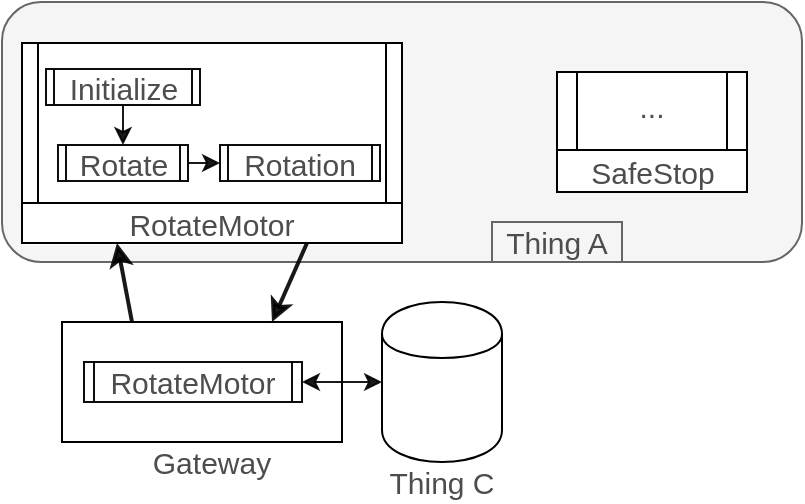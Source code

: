 <mxfile userAgent="Mozilla/5.0 (X11; Linux x86_64) AppleWebKit/537.36 (KHTML, like Gecko) draw.io/6.8.0 Chrome/59.0.307.115 Electron/1.8.6 Safari/537.36" version="8.6.3" editor="www.draw.io" type="device"><diagram id="72800d04-4c52-b805-7e70-1a52c62cea80" name="Page-1"><mxGraphModel dx="686" dy="827" grid="1" gridSize="10" guides="1" tooltips="1" connect="1" arrows="1" fold="1" page="0" pageScale="1" pageWidth="2000" pageHeight="310" background="#ffffff" math="0" shadow="0"><root><mxCell id="0"/><mxCell id="1" parent="0"/><mxCell id="61" value="" style="group" parent="1" vertex="1" connectable="0"><mxGeometry x="190" y="-150" width="400" height="130" as="geometry"/></mxCell><mxCell id="45" value="" style="rounded=1;whiteSpace=wrap;html=1;shadow=0;glass=0;strokeColor=#666666;strokeWidth=1;fillColor=#f5f5f5;fontSize=15;fontColor=#4D4D4D;align=center;" parent="61" vertex="1"><mxGeometry width="400" height="130" as="geometry"/></mxCell><mxCell id="46" value="Thing A" style="text;html=1;strokeColor=#666666;fillColor=none;align=center;verticalAlign=middle;whiteSpace=wrap;rounded=0;shadow=0;glass=0;fontSize=15;fontColor=#4D4D4D;" parent="61" vertex="1"><mxGeometry x="245" y="110" width="65" height="20" as="geometry"/></mxCell><mxCell id="47" value="" style="group;fillColor=#ffffff;" parent="61" vertex="1" connectable="0"><mxGeometry x="10" y="20.5" width="190" height="101" as="geometry"/></mxCell><mxCell id="48" value="" style="group" parent="47" vertex="1" connectable="0"><mxGeometry width="190" height="101" as="geometry"/></mxCell><mxCell id="54" value="" style="shape=process;whiteSpace=wrap;html=1;rounded=0;shadow=0;glass=0;strokeColor=#000000;strokeWidth=1;fillColor=none;gradientColor=none;fontSize=15;fontColor=#4D4D4D;align=center;size=0.044;" parent="48" vertex="1"><mxGeometry width="190" height="80" as="geometry"/></mxCell><mxCell id="49" value="Initialize" style="shape=process;whiteSpace=wrap;html=1;rounded=0;shadow=0;glass=0;strokeColor=#000000;strokeWidth=1;fillColor=#ffffff;fontSize=15;fontColor=#4D4D4D;opacity=95;align=center;size=0.057;" parent="48" vertex="1"><mxGeometry x="12" y="13" width="77" height="18" as="geometry"/></mxCell><mxCell id="50" value="Rotate" style="shape=process;whiteSpace=wrap;html=1;rounded=0;shadow=0;glass=0;strokeColor=#000000;strokeWidth=1;fillColor=#ffffff;fontSize=15;fontColor=#4D4D4D;opacity=95;align=center;size=0.057;" parent="48" vertex="1"><mxGeometry x="18" y="51" width="65" height="18" as="geometry"/></mxCell><mxCell id="51" value="Rotation" style="shape=process;whiteSpace=wrap;html=1;rounded=0;shadow=0;glass=0;strokeColor=#000000;strokeWidth=1;fillColor=#ffffff;fontSize=15;fontColor=#4D4D4D;opacity=95;align=center;size=0.049;" parent="48" vertex="1"><mxGeometry x="99" y="51" width="80" height="18" as="geometry"/></mxCell><mxCell id="52" value="" style="endArrow=classic;html=1;labelBackgroundColor=#FFFFFF;strokeColor=#000000;fontSize=15;fontColor=#4D4D4D;opacity=90;entryX=0.5;entryY=0;exitX=0.5;exitY=1;" parent="48" source="49" target="50" edge="1"><mxGeometry width="50" height="50" relative="1" as="geometry"><mxPoint x="37" y="-46.5" as="sourcePoint"/><mxPoint x="87" y="-96.5" as="targetPoint"/></mxGeometry></mxCell><mxCell id="53" value="" style="endArrow=classic;html=1;labelBackgroundColor=#FFFFFF;strokeColor=#000000;fontSize=15;fontColor=#4D4D4D;opacity=90;entryX=0;entryY=0.5;exitX=1;exitY=0.5;" parent="48" source="50" target="51" edge="1"><mxGeometry width="50" height="50" relative="1" as="geometry"><mxPoint x="236.793" y="0.241" as="sourcePoint"/><mxPoint x="267.138" y="0.241" as="targetPoint"/></mxGeometry></mxCell><mxCell id="55" value="RotateMotor" style="rounded=0;whiteSpace=wrap;html=1;shadow=0;glass=0;strokeColor=#000000;strokeWidth=1;fillColor=none;gradientColor=none;fontSize=15;fontColor=#4D4D4D;align=center;" parent="47" vertex="1"><mxGeometry y="80" width="190" height="20" as="geometry"/></mxCell><mxCell id="56" value="" style="group" parent="61" vertex="1" connectable="0"><mxGeometry x="277.5" y="35" width="95" height="60" as="geometry"/></mxCell><mxCell id="57" value="" style="group;fillColor=#ffffff;" parent="56" vertex="1" connectable="0"><mxGeometry width="95" height="60" as="geometry"/></mxCell><mxCell id="58" value="" style="shape=process;whiteSpace=wrap;html=1;rounded=0;shadow=0;glass=0;strokeColor=#000000;strokeWidth=1;fillColor=none;gradientColor=none;fontSize=15;fontColor=#4D4D4D;align=center;" parent="57" vertex="1"><mxGeometry width="95" height="39" as="geometry"/></mxCell><mxCell id="59" value="SafeStop" style="rounded=0;whiteSpace=wrap;html=1;shadow=0;glass=0;strokeColor=#000000;strokeWidth=1;fillColor=none;gradientColor=none;fontSize=15;fontColor=#4D4D4D;align=center;" parent="57" vertex="1"><mxGeometry y="39" width="95" height="21" as="geometry"/></mxCell><mxCell id="60" value="..." style="text;html=1;strokeColor=none;fillColor=none;align=center;verticalAlign=middle;whiteSpace=wrap;rounded=0;shadow=0;glass=0;fontSize=15;fontColor=#4D4D4D;" parent="57" vertex="1"><mxGeometry x="27.5" y="7" width="40" height="20" as="geometry"/></mxCell><mxCell id="4" value="" style="rounded=0;whiteSpace=wrap;html=1;shadow=0;glass=0;strokeColor=#000000;strokeWidth=1;fillColor=#ffffff;fontSize=15;fontColor=#4D4D4D;align=center;" parent="1" vertex="1"><mxGeometry x="220" y="10" width="140" height="60" as="geometry"/></mxCell><mxCell id="14" value="Gateway" style="text;html=1;strokeColor=none;fillColor=none;align=center;verticalAlign=middle;whiteSpace=wrap;rounded=0;shadow=0;glass=0;fontSize=15;fontColor=#4D4D4D;" parent="1" vertex="1"><mxGeometry x="261" y="70" width="68" height="20" as="geometry"/></mxCell><mxCell id="21" value="" style="endArrow=classic;startArrow=classic;html=1;labelBackgroundColor=#FFFFFF;strokeColor=#000000;strokeWidth=1;fontSize=15;fontColor=#4D4D4D;opacity=90;exitX=1;exitY=0.5;" parent="1" source="62" edge="1"><mxGeometry width="50" height="50" relative="1" as="geometry"><mxPoint x="334.333" y="40.333" as="sourcePoint"/><mxPoint x="380" y="40" as="targetPoint"/></mxGeometry></mxCell><mxCell id="22" value="" style="shape=cylinder;whiteSpace=wrap;html=1;boundedLbl=1;rounded=0;shadow=0;glass=0;strokeColor=#000000;strokeWidth=1;fillColor=none;fontSize=15;fontColor=#4D4D4D;align=center;" parent="1" vertex="1"><mxGeometry x="380" width="60" height="80" as="geometry"/></mxCell><mxCell id="23" value="Thing C" style="text;html=1;strokeColor=none;fillColor=none;align=center;verticalAlign=middle;whiteSpace=wrap;rounded=0;shadow=0;glass=0;fontSize=15;fontColor=#4D4D4D;" parent="1" vertex="1"><mxGeometry x="380" y="80" width="60" height="20" as="geometry"/></mxCell><mxCell id="62" value="RotateMotor" style="shape=process;whiteSpace=wrap;html=1;rounded=0;shadow=0;glass=0;strokeColor=#000000;strokeWidth=1;fillColor=#ffffff;fontSize=15;fontColor=#4D4D4D;opacity=95;align=center;size=0.047;" parent="1" vertex="1"><mxGeometry x="231" y="30" width="109" height="20" as="geometry"/></mxCell><mxCell id="67" value="" style="endArrow=classic;html=1;labelBackgroundColor=#FFFFFF;strokeColor=#000000;strokeWidth=2;fontSize=15;fontColor=#4D4D4D;opacity=90;entryX=0.25;entryY=1;exitX=0.25;exitY=0;" parent="1" source="4" target="55" edge="1"><mxGeometry width="50" height="50" relative="1" as="geometry"><mxPoint x="150" y="50" as="sourcePoint"/><mxPoint x="200" as="targetPoint"/></mxGeometry></mxCell><mxCell id="68" value="" style="endArrow=classic;html=1;labelBackgroundColor=#FFFFFF;strokeColor=#000000;strokeWidth=2;fontSize=15;fontColor=#4D4D4D;opacity=90;exitX=0.75;exitY=1;entryX=0.75;entryY=0;" parent="1" source="55" target="4" edge="1"><mxGeometry width="50" height="50" relative="1" as="geometry"><mxPoint x="140" y="80" as="sourcePoint"/><mxPoint x="190" y="30" as="targetPoint"/></mxGeometry></mxCell></root></mxGraphModel></diagram></mxfile>